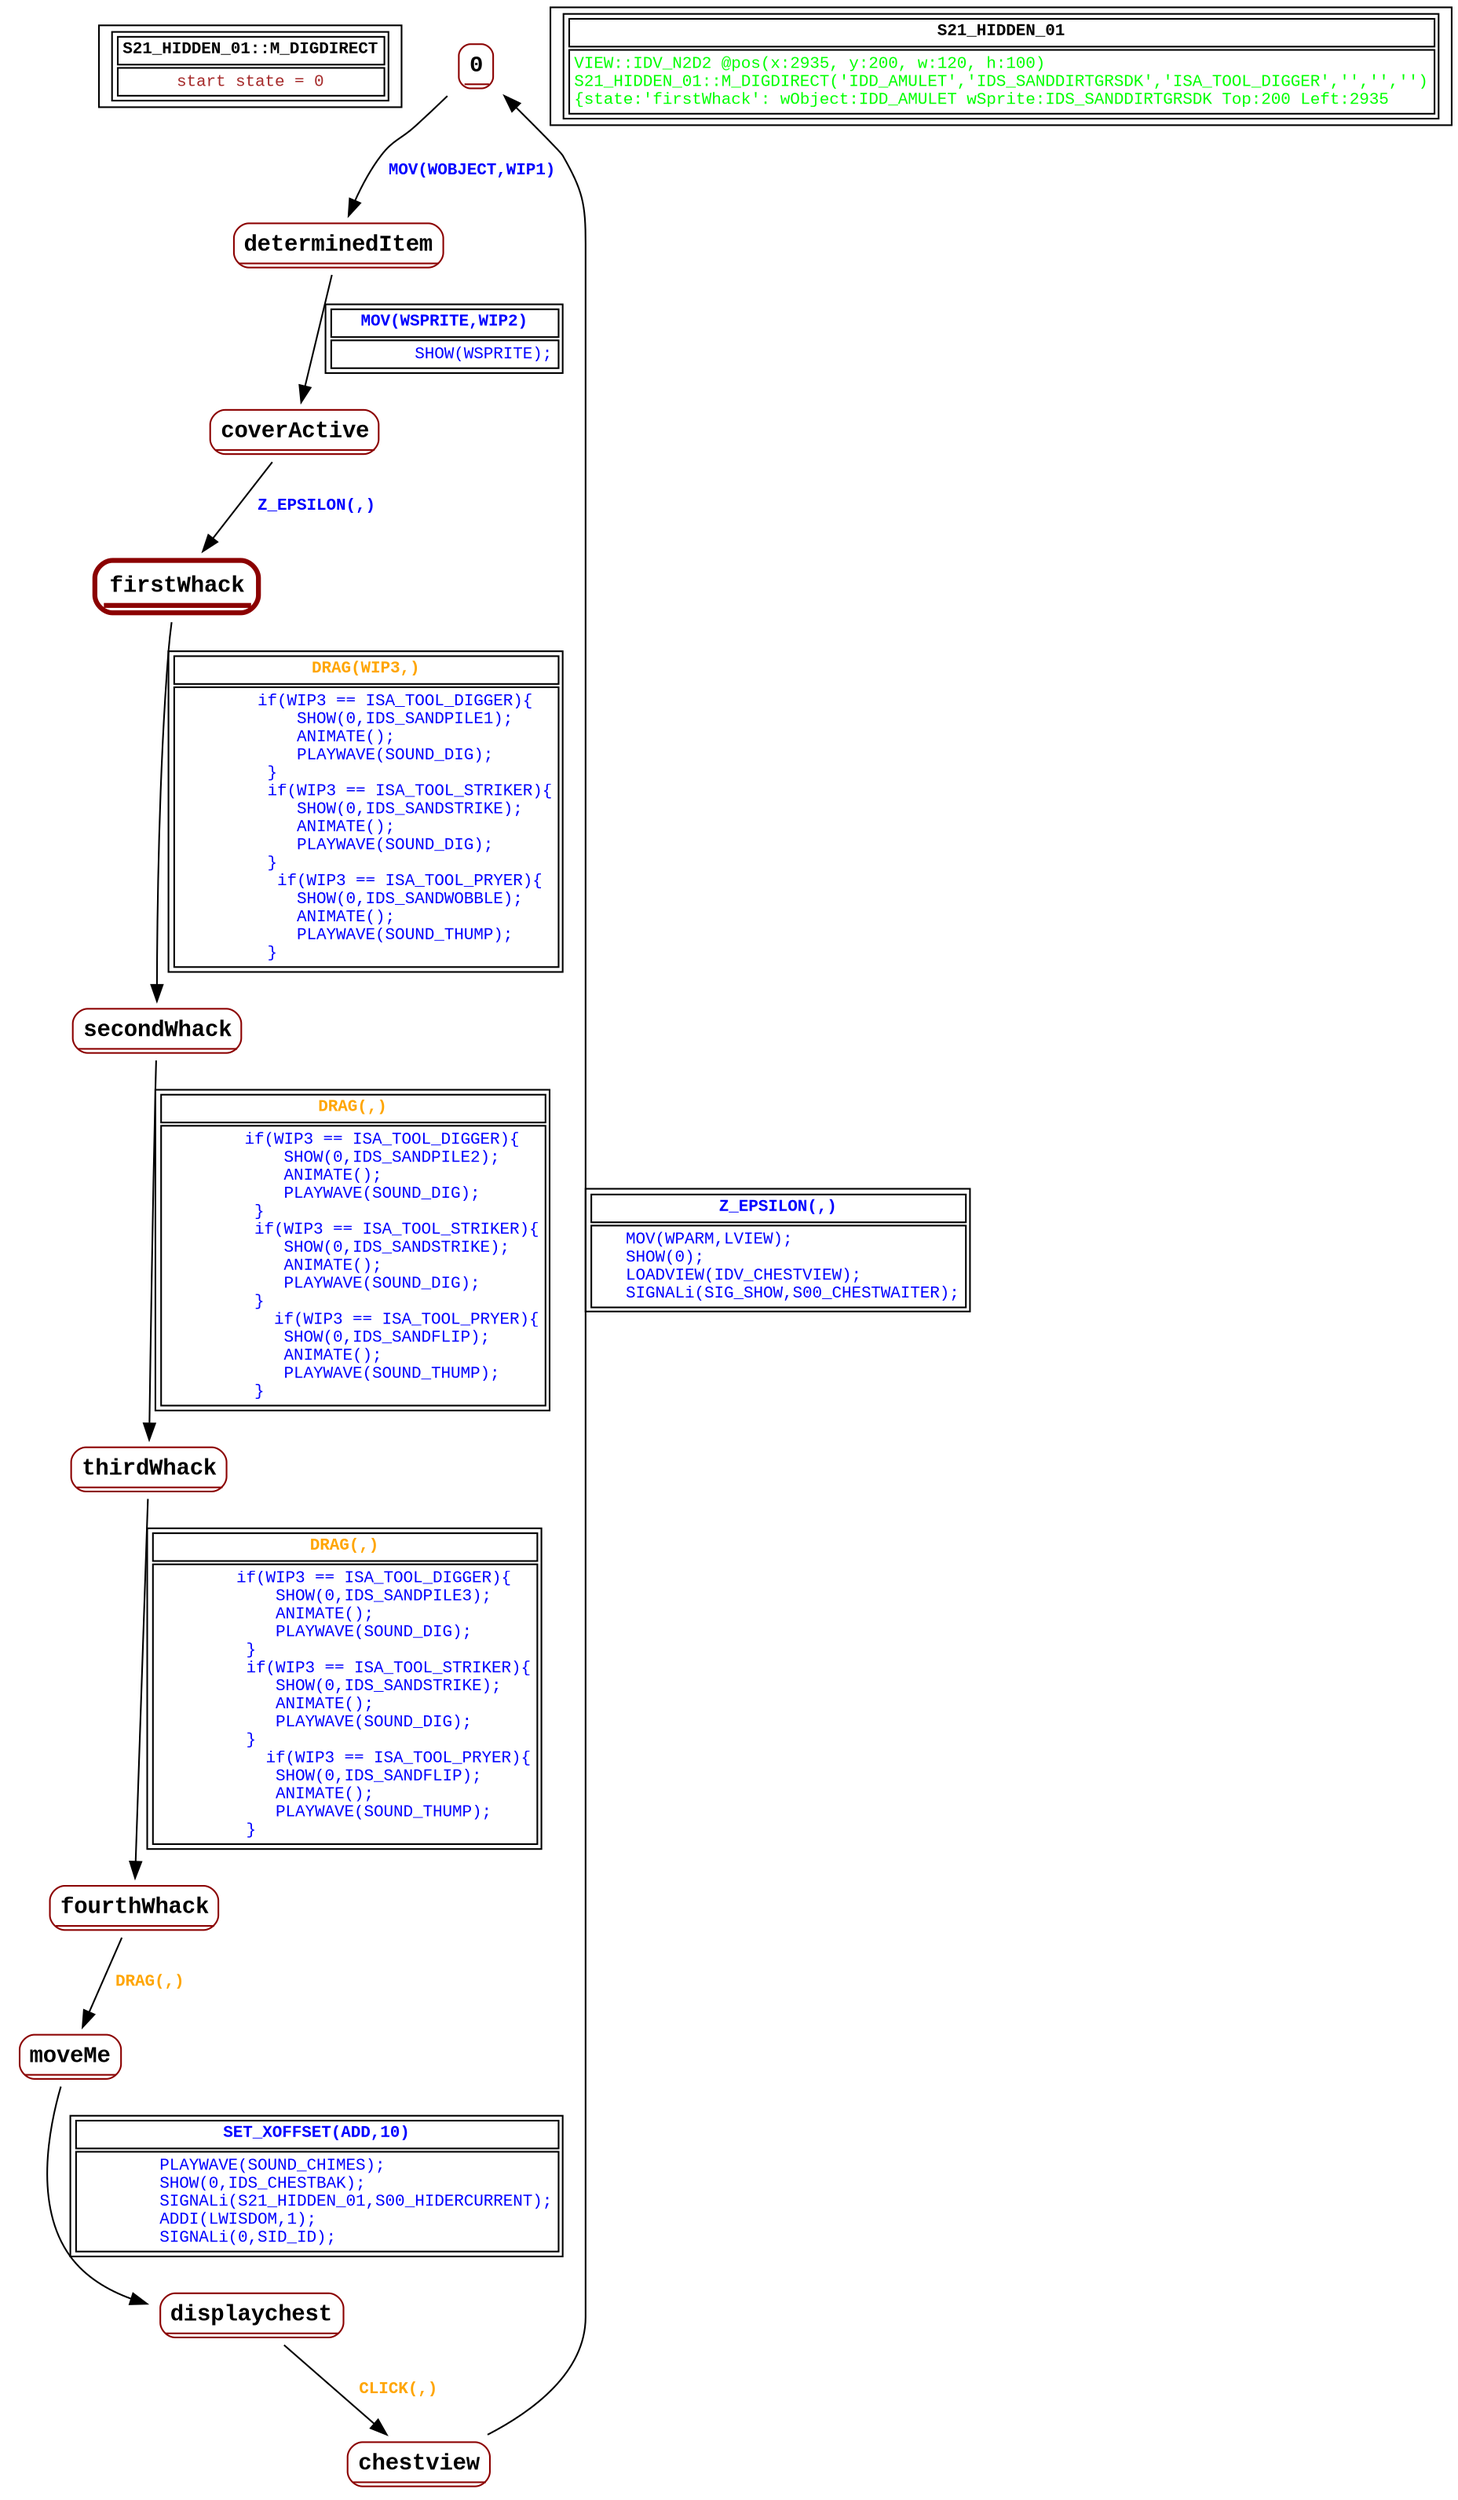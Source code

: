 digraph Automaton {
 fontname="Courier New"
	node [shape=oval, fontname="Courier New"];
	filename[shape = record, fontsize=10, label=< <table border="1"><tr><td><b>S21_HIDDEN_01::M_DIGDIRECT<br align="left"/></b></td></tr>
<tr><td><font point-size="10" color ="brown">start state = 0<br align="left"/></font></td></tr></table>>
];
	0[shape = none, fontsize=14, label=< <table border="1" color="darkred" style="rounded"><tr><td sides="b"><b>0<br align="left"/></b></td></tr>
</table>>];
"0" -> "determinedItem" [fontcolor=blue,fontsize=10,fontname="Courier New", label=< <table border="0"><tr><td><b>MOV(WOBJECT,WIP1)<br align="left"/></b></td></tr>
</table>>
];
	chestview[shape = none, fontsize=14, label=< <table border="1" color="darkred" style="rounded"><tr><td sides="b"><b>chestview<br align="left"/></b></td></tr>
</table>>];
"chestview" -> "0" [fontcolor=blue,fontsize=10,fontname="Courier New", label=< <table border="1"><tr><td><b>Z_EPSILON(,)<br align="left"/></b></td></tr>
<tr><td><font point-size="10" color ="blue">   MOV(WPARM,LVIEW);<br align="left"/>   SHOW(0);<br align="left"/>   LOADVIEW(IDV_CHESTVIEW);<br align="left"/>   SIGNALi(SIG_SHOW,S00_CHESTWAITER);<br align="left"/></font></td></tr></table>>
];
	coverActive[shape = none, fontsize=14, label=< <table border="1" color="darkred" style="rounded"><tr><td sides="b"><b>coverActive<br align="left"/></b></td></tr>
</table>>];
"coverActive" -> "firstWhack" [fontcolor=blue,fontsize=10,fontname="Courier New", label=< <table border="0"><tr><td><b>Z_EPSILON(,)<br align="left"/></b></td></tr>
</table>>
];
	determinedItem[shape = none, fontsize=14, label=< <table border="1" color="darkred" style="rounded"><tr><td sides="b"><b>determinedItem<br align="left"/></b></td></tr>
</table>>];
"determinedItem" -> "coverActive" [fontcolor=blue,fontsize=10,fontname="Courier New", label=< <table border="1"><tr><td><b>MOV(WSPRITE,WIP2)<br align="left"/></b></td></tr>
<tr><td><font point-size="10" color ="blue">        SHOW(WSPRITE);<br align="left"/></font></td></tr></table>>
];
	displaychest[shape = none, fontsize=14, label=< <table border="1" color="darkred" style="rounded"><tr><td sides="b"><b>displaychest<br align="left"/></b></td></tr>
</table>>];
"displaychest" -> "chestview" [fontcolor=orange,fontsize=10,fontname="Courier New", label=< <table border="0"><tr><td><b>CLICK(,)<br align="left"/></b></td></tr>
</table>>
];
	firstWhack[shape = none, fontsize=14, label=< <table border="3" color="darkred" style="rounded"><tr><td sides="b"><b>firstWhack<br align="left"/></b></td></tr>
</table>>];
"firstWhack" -> "secondWhack" [fontcolor=orange,fontsize=10,fontname="Courier New", label=< <table border="1"><tr><td><b>DRAG(WIP3,)<br align="left"/></b></td></tr>
<tr><td><font point-size="10" color ="blue">        if(WIP3 == ISA_TOOL_DIGGER)&#123;<br align="left"/>            SHOW(0,IDS_SANDPILE1);<br align="left"/>            ANIMATE();<br align="left"/>            PLAYWAVE(SOUND_DIG);<br align="left"/>         &#125;   <br align="left"/>         if(WIP3 == ISA_TOOL_STRIKER)&#123;<br align="left"/>            SHOW(0,IDS_SANDSTRIKE);<br align="left"/>            ANIMATE();<br align="left"/>            PLAYWAVE(SOUND_DIG);<br align="left"/>         &#125;   <br align="left"/>          if(WIP3 == ISA_TOOL_PRYER)&#123;<br align="left"/>            SHOW(0,IDS_SANDWOBBLE);<br align="left"/>            ANIMATE();<br align="left"/>            PLAYWAVE(SOUND_THUMP);<br align="left"/>         &#125;   <br align="left"/></font></td></tr></table>>
];
	fourthWhack[shape = none, fontsize=14, label=< <table border="1" color="darkred" style="rounded"><tr><td sides="b"><b>fourthWhack<br align="left"/></b></td></tr>
</table>>];
"fourthWhack" -> "moveMe" [fontcolor=orange,fontsize=10,fontname="Courier New", label=< <table border="0"><tr><td><b>DRAG(,)<br align="left"/></b></td></tr>
</table>>
];
	moveMe[shape = none, fontsize=14, label=< <table border="1" color="darkred" style="rounded"><tr><td sides="b"><b>moveMe<br align="left"/></b></td></tr>
</table>>];
"moveMe" -> "displaychest" [fontcolor=blue,fontsize=10,fontname="Courier New", label=< <table border="1"><tr><td><b>SET_XOFFSET(ADD,10)<br align="left"/></b></td></tr>
<tr><td><font point-size="10" color ="blue">        PLAYWAVE(SOUND_CHIMES);<br align="left"/>        SHOW(0,IDS_CHESTBAK);<br align="left"/>        SIGNALi(S21_HIDDEN_01,S00_HIDERCURRENT);<br align="left"/>        ADDI(LWISDOM,1); <br align="left"/>        SIGNALi(0,SID_ID);<br align="left"/></font></td></tr></table>>
];
	secondWhack[shape = none, fontsize=14, label=< <table border="1" color="darkred" style="rounded"><tr><td sides="b"><b>secondWhack<br align="left"/></b></td></tr>
</table>>];
"secondWhack" -> "thirdWhack" [fontcolor=orange,fontsize=10,fontname="Courier New", label=< <table border="1"><tr><td><b>DRAG(,)<br align="left"/></b></td></tr>
<tr><td><font point-size="10" color ="blue">        if(WIP3 == ISA_TOOL_DIGGER)&#123;<br align="left"/>            SHOW(0,IDS_SANDPILE2);<br align="left"/>            ANIMATE();<br align="left"/>            PLAYWAVE(SOUND_DIG);<br align="left"/>         &#125;   <br align="left"/>         if(WIP3 == ISA_TOOL_STRIKER)&#123;<br align="left"/>            SHOW(0,IDS_SANDSTRIKE);<br align="left"/>            ANIMATE();<br align="left"/>            PLAYWAVE(SOUND_DIG);<br align="left"/>         &#125;   <br align="left"/>           if(WIP3 == ISA_TOOL_PRYER)&#123;<br align="left"/>            SHOW(0,IDS_SANDFLIP);<br align="left"/>            ANIMATE();<br align="left"/>            PLAYWAVE(SOUND_THUMP);<br align="left"/>         &#125;   <br align="left"/></font></td></tr></table>>
];
	thirdWhack[shape = none, fontsize=14, label=< <table border="1" color="darkred" style="rounded"><tr><td sides="b"><b>thirdWhack<br align="left"/></b></td></tr>
</table>>];
"thirdWhack" -> "fourthWhack" [fontcolor=orange,fontsize=10,fontname="Courier New", label=< <table border="1"><tr><td><b>DRAG(,)<br align="left"/></b></td></tr>
<tr><td><font point-size="10" color ="blue">        if(WIP3 == ISA_TOOL_DIGGER)&#123;<br align="left"/>            SHOW(0,IDS_SANDPILE3);<br align="left"/>            ANIMATE();<br align="left"/>            PLAYWAVE(SOUND_DIG);<br align="left"/>         &#125;   <br align="left"/>         if(WIP3 == ISA_TOOL_STRIKER)&#123;<br align="left"/>            SHOW(0,IDS_SANDSTRIKE);<br align="left"/>            ANIMATE();<br align="left"/>            PLAYWAVE(SOUND_DIG);<br align="left"/>         &#125;   <br align="left"/>           if(WIP3 == ISA_TOOL_PRYER)&#123;<br align="left"/>            SHOW(0,IDS_SANDFLIP);<br align="left"/>            ANIMATE();<br align="left"/>            PLAYWAVE(SOUND_THUMP);<br align="left"/>         &#125;   <br align="left"/></font></td></tr></table>>
];
	status[shape = record, fontsize=10, label=< <table border="1"><tr><td><b>S21_HIDDEN_01<br align="left"/></b></td></tr>
<tr><td><font point-size="10" color ="green">VIEW::IDV_N2D2 @pos(x:2935, y:200, w:120, h:100)<br align="left"/>S21_HIDDEN_01::M_DIGDIRECT(&apos;IDD_AMULET&apos;,&apos;IDS_SANDDIRTGRSDK&apos;,&apos;ISA_TOOL_DIGGER&apos;,&apos;&apos;,&apos;&apos;,&apos;&apos;)<br align="left"/>			&#123;state:&apos;firstWhack&apos;: wObject:IDD_AMULET wSprite:IDS_SANDDIRTGRSDK Top:200 Left:2935<br align="left"/></font></td></tr></table>>
];
}
